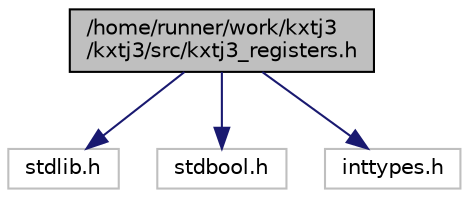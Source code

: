 digraph "/home/runner/work/kxtj3/kxtj3/src/kxtj3_registers.h"
{
 // LATEX_PDF_SIZE
  edge [fontname="Helvetica",fontsize="10",labelfontname="Helvetica",labelfontsize="10"];
  node [fontname="Helvetica",fontsize="10",shape=record];
  Node1 [label="/home/runner/work/kxtj3\l/kxtj3/src/kxtj3_registers.h",height=0.2,width=0.4,color="black", fillcolor="grey75", style="filled", fontcolor="black",tooltip="Contains information on KXTJ3 Register location and bit positions and functions to validate read and ..."];
  Node1 -> Node2 [color="midnightblue",fontsize="10",style="solid"];
  Node2 [label="stdlib.h",height=0.2,width=0.4,color="grey75", fillcolor="white", style="filled",tooltip=" "];
  Node1 -> Node3 [color="midnightblue",fontsize="10",style="solid"];
  Node3 [label="stdbool.h",height=0.2,width=0.4,color="grey75", fillcolor="white", style="filled",tooltip=" "];
  Node1 -> Node4 [color="midnightblue",fontsize="10",style="solid"];
  Node4 [label="inttypes.h",height=0.2,width=0.4,color="grey75", fillcolor="white", style="filled",tooltip=" "];
}
